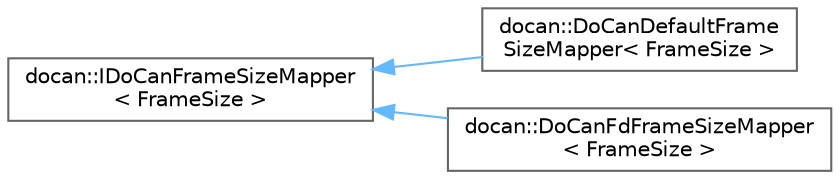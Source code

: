 digraph "Graphical Class Hierarchy"
{
 // LATEX_PDF_SIZE
  bgcolor="transparent";
  edge [fontname=Helvetica,fontsize=10,labelfontname=Helvetica,labelfontsize=10];
  node [fontname=Helvetica,fontsize=10,shape=box,height=0.2,width=0.4];
  rankdir="LR";
  Node0 [id="Node000000",label="docan::IDoCanFrameSizeMapper\l\< FrameSize \>",height=0.2,width=0.4,color="grey40", fillcolor="white", style="filled",URL="$d8/df2/classdocan_1_1IDoCanFrameSizeMapper.html",tooltip=" "];
  Node0 -> Node1 [id="edge41_Node000000_Node000001",dir="back",color="steelblue1",style="solid",tooltip=" "];
  Node1 [id="Node000001",label="docan::DoCanDefaultFrame\lSizeMapper\< FrameSize \>",height=0.2,width=0.4,color="grey40", fillcolor="white", style="filled",URL="$d0/d8b/classdocan_1_1DoCanDefaultFrameSizeMapper.html",tooltip=" "];
  Node0 -> Node2 [id="edge42_Node000000_Node000002",dir="back",color="steelblue1",style="solid",tooltip=" "];
  Node2 [id="Node000002",label="docan::DoCanFdFrameSizeMapper\l\< FrameSize \>",height=0.2,width=0.4,color="grey40", fillcolor="white", style="filled",URL="$dc/d1b/classdocan_1_1DoCanFdFrameSizeMapper.html",tooltip=" "];
}

